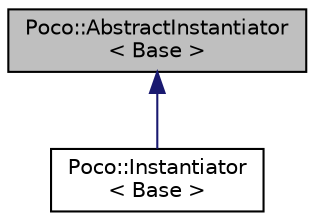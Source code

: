 digraph "Poco::AbstractInstantiator&lt; Base &gt;"
{
 // LATEX_PDF_SIZE
  edge [fontname="Helvetica",fontsize="10",labelfontname="Helvetica",labelfontsize="10"];
  node [fontname="Helvetica",fontsize="10",shape=record];
  Node1 [label="Poco::AbstractInstantiator\l\< Base \>",height=0.2,width=0.4,color="black", fillcolor="grey75", style="filled", fontcolor="black",tooltip=" "];
  Node1 -> Node2 [dir="back",color="midnightblue",fontsize="10",style="solid",fontname="Helvetica"];
  Node2 [label="Poco::Instantiator\l\< Base \>",height=0.2,width=0.4,color="black", fillcolor="white", style="filled",URL="$classPoco_1_1Instantiator.html",tooltip=" "];
}
